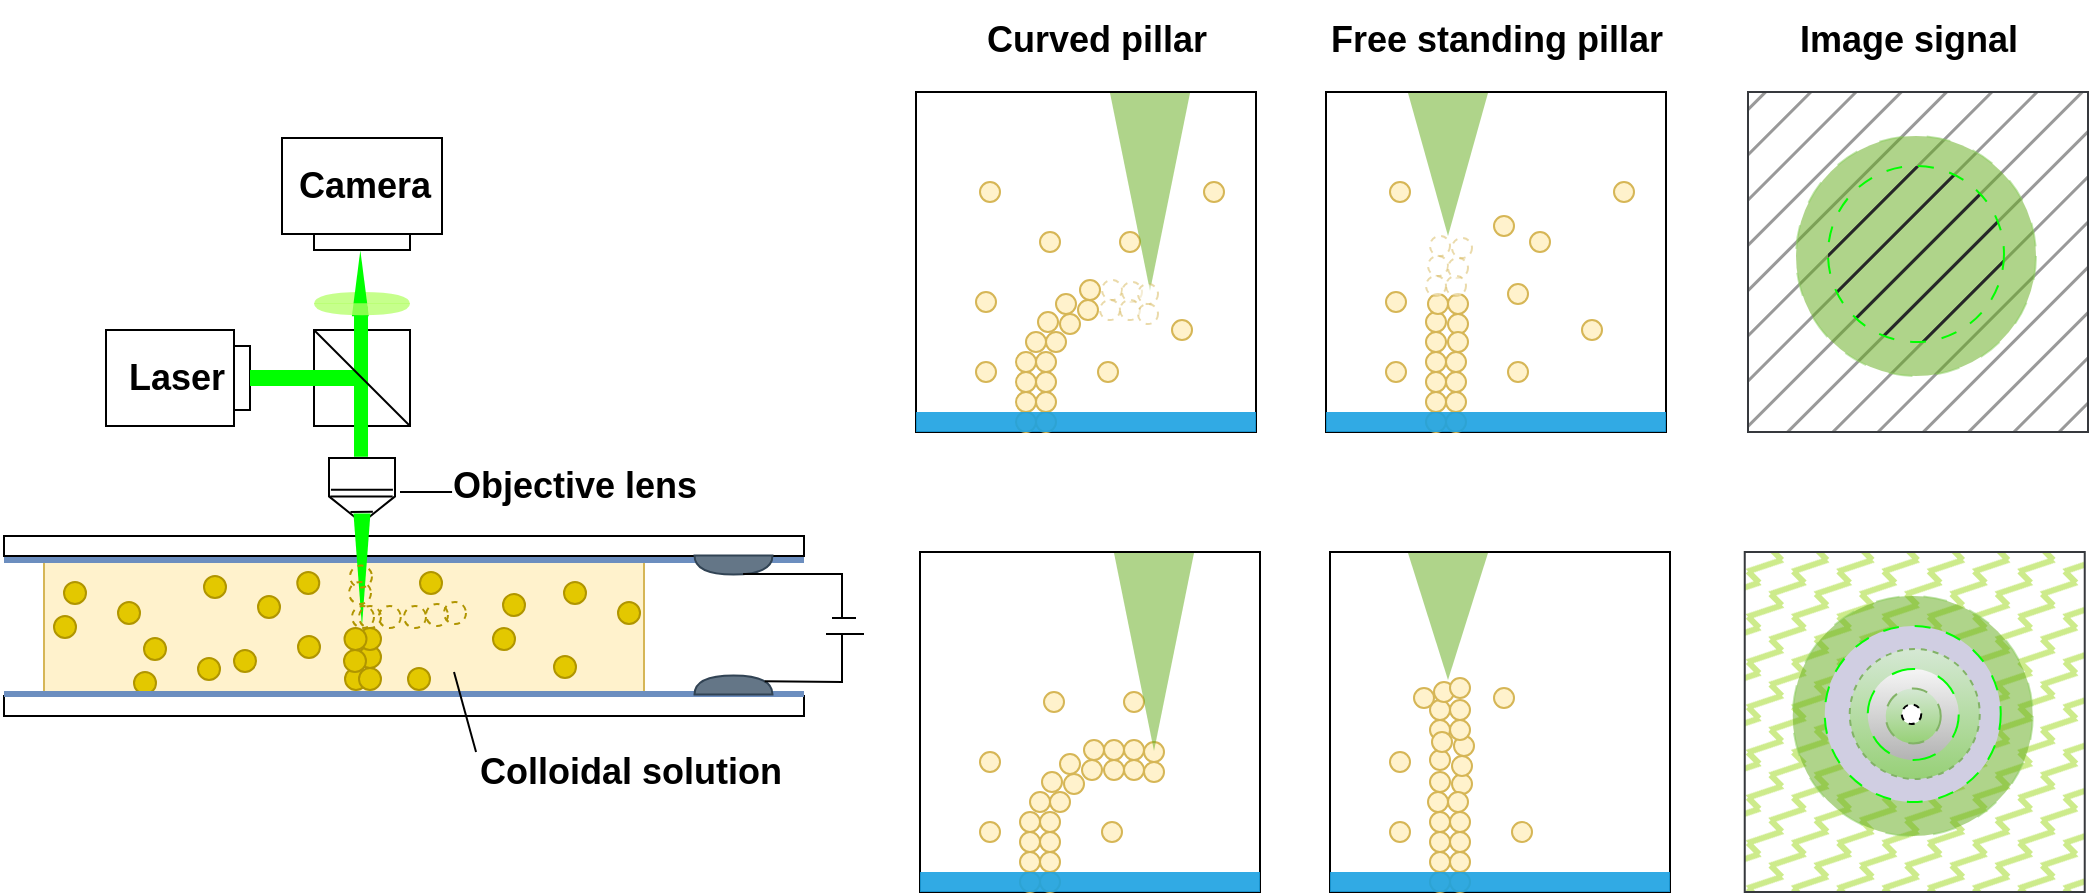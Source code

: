 <mxfile version="24.7.7">
  <diagram name="Page-1" id="SWyc-dwi7kZkshgtD-WO">
    <mxGraphModel dx="1819" dy="492" grid="1" gridSize="10" guides="1" tooltips="1" connect="1" arrows="1" fold="1" page="1" pageScale="1" pageWidth="850" pageHeight="1100" math="0" shadow="0">
      <root>
        <mxCell id="0" />
        <mxCell id="1" parent="0" />
        <mxCell id="fFzvG3VDoZ3x6TU8xBLz-137" value="" style="shape=or;whiteSpace=wrap;html=1;rotation=-90;strokeColor=none;fillColor=#B3FF66;opacity=75;" parent="1" vertex="1">
          <mxGeometry x="-200" y="209" width="6" height="48" as="geometry" />
        </mxCell>
        <mxCell id="fFzvG3VDoZ3x6TU8xBLz-138" value="" style="whiteSpace=wrap;html=1;aspect=fixed;strokeWidth=1;" parent="1" vertex="1">
          <mxGeometry x="80" y="130" width="170" height="170" as="geometry" />
        </mxCell>
        <mxCell id="fFzvG3VDoZ3x6TU8xBLz-139" value="" style="ellipse;whiteSpace=wrap;html=1;aspect=fixed;fillColor=#fff2cc;strokeColor=#d6b656;strokeWidth=1;" parent="1" vertex="1">
          <mxGeometry x="130" y="280" width="10" height="10" as="geometry" />
        </mxCell>
        <mxCell id="fFzvG3VDoZ3x6TU8xBLz-140" value="" style="ellipse;whiteSpace=wrap;html=1;aspect=fixed;fillColor=#fff2cc;strokeColor=#d6b656;strokeWidth=1;" parent="1" vertex="1">
          <mxGeometry x="140" y="290" width="10" height="10" as="geometry" />
        </mxCell>
        <mxCell id="fFzvG3VDoZ3x6TU8xBLz-141" value="" style="ellipse;whiteSpace=wrap;html=1;aspect=fixed;fillColor=#fff2cc;strokeColor=#d6b656;strokeWidth=1;" parent="1" vertex="1">
          <mxGeometry x="130" y="290" width="10" height="10" as="geometry" />
        </mxCell>
        <mxCell id="fFzvG3VDoZ3x6TU8xBLz-142" value="" style="ellipse;whiteSpace=wrap;html=1;aspect=fixed;fillColor=#fff2cc;strokeColor=#d6b656;strokeWidth=1;" parent="1" vertex="1">
          <mxGeometry x="140" y="280" width="10" height="10" as="geometry" />
        </mxCell>
        <mxCell id="fFzvG3VDoZ3x6TU8xBLz-143" value="" style="ellipse;whiteSpace=wrap;html=1;aspect=fixed;fillColor=#fff2cc;strokeColor=#d6b656;strokeWidth=1;" parent="1" vertex="1">
          <mxGeometry x="130" y="260" width="10" height="10" as="geometry" />
        </mxCell>
        <mxCell id="fFzvG3VDoZ3x6TU8xBLz-144" value="" style="ellipse;whiteSpace=wrap;html=1;aspect=fixed;fillColor=#fff2cc;strokeColor=#d6b656;strokeWidth=1;" parent="1" vertex="1">
          <mxGeometry x="140" y="270" width="10" height="10" as="geometry" />
        </mxCell>
        <mxCell id="fFzvG3VDoZ3x6TU8xBLz-145" value="" style="ellipse;whiteSpace=wrap;html=1;aspect=fixed;fillColor=#fff2cc;strokeColor=#d6b656;strokeWidth=1;" parent="1" vertex="1">
          <mxGeometry x="130" y="270" width="10" height="10" as="geometry" />
        </mxCell>
        <mxCell id="fFzvG3VDoZ3x6TU8xBLz-146" value="" style="ellipse;whiteSpace=wrap;html=1;aspect=fixed;fillColor=#fff2cc;strokeColor=#d6b656;strokeWidth=1;" parent="1" vertex="1">
          <mxGeometry x="140" y="260" width="10" height="10" as="geometry" />
        </mxCell>
        <mxCell id="fFzvG3VDoZ3x6TU8xBLz-147" value="" style="ellipse;whiteSpace=wrap;html=1;aspect=fixed;fillColor=#fff2cc;strokeColor=#d6b656;strokeWidth=1;" parent="1" vertex="1">
          <mxGeometry x="152" y="241" width="10" height="10" as="geometry" />
        </mxCell>
        <mxCell id="fFzvG3VDoZ3x6TU8xBLz-148" value="" style="ellipse;whiteSpace=wrap;html=1;aspect=fixed;fillColor=#fff2cc;strokeColor=#d6b656;strokeWidth=1;" parent="1" vertex="1">
          <mxGeometry x="145" y="250" width="10" height="10" as="geometry" />
        </mxCell>
        <mxCell id="fFzvG3VDoZ3x6TU8xBLz-149" value="" style="ellipse;whiteSpace=wrap;html=1;aspect=fixed;fillColor=#fff2cc;strokeColor=#d6b656;strokeWidth=1;" parent="1" vertex="1">
          <mxGeometry x="135" y="250" width="10" height="10" as="geometry" />
        </mxCell>
        <mxCell id="fFzvG3VDoZ3x6TU8xBLz-150" value="" style="ellipse;whiteSpace=wrap;html=1;aspect=fixed;fillColor=#fff2cc;strokeColor=#d6b656;strokeWidth=1;" parent="1" vertex="1">
          <mxGeometry x="141" y="240" width="10" height="10" as="geometry" />
        </mxCell>
        <mxCell id="fFzvG3VDoZ3x6TU8xBLz-151" value="" style="ellipse;whiteSpace=wrap;html=1;aspect=fixed;fillColor=#fff2cc;strokeColor=#d6b656;strokeWidth=1;" parent="1" vertex="1">
          <mxGeometry x="150" y="231" width="10" height="10" as="geometry" />
        </mxCell>
        <mxCell id="fFzvG3VDoZ3x6TU8xBLz-152" value="" style="ellipse;whiteSpace=wrap;html=1;aspect=fixed;fillColor=#fff2cc;strokeColor=#d6b656;strokeWidth=1;" parent="1" vertex="1">
          <mxGeometry x="161" y="234" width="10" height="10" as="geometry" />
        </mxCell>
        <mxCell id="fFzvG3VDoZ3x6TU8xBLz-153" value="" style="ellipse;whiteSpace=wrap;html=1;aspect=fixed;fillColor=#fff2cc;strokeColor=#d6b656;strokeWidth=1;" parent="1" vertex="1">
          <mxGeometry x="162" y="224" width="10" height="10" as="geometry" />
        </mxCell>
        <mxCell id="fFzvG3VDoZ3x6TU8xBLz-154" value="" style="ellipse;whiteSpace=wrap;html=1;aspect=fixed;fillColor=#fff2cc;strokeColor=#d6b656;strokeWidth=1;" parent="1" vertex="1">
          <mxGeometry x="171" y="265" width="10" height="10" as="geometry" />
        </mxCell>
        <mxCell id="fFzvG3VDoZ3x6TU8xBLz-155" value="" style="ellipse;whiteSpace=wrap;html=1;aspect=fixed;fillColor=#fff2cc;strokeColor=#d6b656;strokeWidth=1;" parent="1" vertex="1">
          <mxGeometry x="110" y="230" width="10" height="10" as="geometry" />
        </mxCell>
        <mxCell id="fFzvG3VDoZ3x6TU8xBLz-156" value="" style="ellipse;whiteSpace=wrap;html=1;aspect=fixed;fillColor=#fff2cc;strokeColor=#d6b656;strokeWidth=1;" parent="1" vertex="1">
          <mxGeometry x="110" y="265" width="10" height="10" as="geometry" />
        </mxCell>
        <mxCell id="fFzvG3VDoZ3x6TU8xBLz-157" value="" style="ellipse;whiteSpace=wrap;html=1;aspect=fixed;fillColor=#fff2cc;strokeColor=#d6b656;strokeWidth=1;" parent="1" vertex="1">
          <mxGeometry x="142" y="200" width="10" height="10" as="geometry" />
        </mxCell>
        <mxCell id="fFzvG3VDoZ3x6TU8xBLz-158" value="" style="ellipse;whiteSpace=wrap;html=1;aspect=fixed;fillColor=#fff2cc;strokeColor=#d6b656;strokeWidth=1;" parent="1" vertex="1">
          <mxGeometry x="182" y="200" width="10" height="10" as="geometry" />
        </mxCell>
        <mxCell id="fFzvG3VDoZ3x6TU8xBLz-159" value="" style="triangle;whiteSpace=wrap;html=1;rotation=90;fillColor=#60a917;strokeColor=none;fontColor=#ffffff;opacity=50;" parent="1" vertex="1">
          <mxGeometry x="147.5" y="160" width="99" height="40" as="geometry" />
        </mxCell>
        <mxCell id="fFzvG3VDoZ3x6TU8xBLz-160" value="" style="rounded=0;whiteSpace=wrap;html=1;fillColor=#1ba1e2;fontColor=#ffffff;strokeColor=none;opacity=90;" parent="1" vertex="1">
          <mxGeometry x="80" y="290" width="170" height="10" as="geometry" />
        </mxCell>
        <mxCell id="fFzvG3VDoZ3x6TU8xBLz-161" value="" style="whiteSpace=wrap;html=1;aspect=fixed;strokeWidth=1;" parent="1" vertex="1">
          <mxGeometry x="82" y="360" width="170" height="170" as="geometry" />
        </mxCell>
        <mxCell id="fFzvG3VDoZ3x6TU8xBLz-162" value="" style="ellipse;whiteSpace=wrap;html=1;aspect=fixed;fillColor=#fff2cc;strokeColor=#d6b656;strokeWidth=1;" parent="1" vertex="1">
          <mxGeometry x="132" y="510" width="10" height="10" as="geometry" />
        </mxCell>
        <mxCell id="fFzvG3VDoZ3x6TU8xBLz-163" value="" style="ellipse;whiteSpace=wrap;html=1;aspect=fixed;fillColor=#fff2cc;strokeColor=#d6b656;strokeWidth=1;" parent="1" vertex="1">
          <mxGeometry x="142" y="520" width="10" height="10" as="geometry" />
        </mxCell>
        <mxCell id="fFzvG3VDoZ3x6TU8xBLz-164" value="" style="ellipse;whiteSpace=wrap;html=1;aspect=fixed;fillColor=#fff2cc;strokeColor=#d6b656;strokeWidth=1;" parent="1" vertex="1">
          <mxGeometry x="132" y="520" width="10" height="10" as="geometry" />
        </mxCell>
        <mxCell id="fFzvG3VDoZ3x6TU8xBLz-165" value="" style="ellipse;whiteSpace=wrap;html=1;aspect=fixed;fillColor=#fff2cc;strokeColor=#d6b656;strokeWidth=1;" parent="1" vertex="1">
          <mxGeometry x="142" y="510" width="10" height="10" as="geometry" />
        </mxCell>
        <mxCell id="fFzvG3VDoZ3x6TU8xBLz-166" value="" style="ellipse;whiteSpace=wrap;html=1;aspect=fixed;fillColor=#fff2cc;strokeColor=#d6b656;strokeWidth=1;" parent="1" vertex="1">
          <mxGeometry x="132" y="490" width="10" height="10" as="geometry" />
        </mxCell>
        <mxCell id="fFzvG3VDoZ3x6TU8xBLz-167" value="" style="ellipse;whiteSpace=wrap;html=1;aspect=fixed;fillColor=#fff2cc;strokeColor=#d6b656;strokeWidth=1;" parent="1" vertex="1">
          <mxGeometry x="142" y="500" width="10" height="10" as="geometry" />
        </mxCell>
        <mxCell id="fFzvG3VDoZ3x6TU8xBLz-168" value="" style="ellipse;whiteSpace=wrap;html=1;aspect=fixed;fillColor=#fff2cc;strokeColor=#d6b656;strokeWidth=1;" parent="1" vertex="1">
          <mxGeometry x="132" y="500" width="10" height="10" as="geometry" />
        </mxCell>
        <mxCell id="fFzvG3VDoZ3x6TU8xBLz-169" value="" style="ellipse;whiteSpace=wrap;html=1;aspect=fixed;fillColor=#fff2cc;strokeColor=#d6b656;strokeWidth=1;" parent="1" vertex="1">
          <mxGeometry x="142" y="490" width="10" height="10" as="geometry" />
        </mxCell>
        <mxCell id="fFzvG3VDoZ3x6TU8xBLz-170" value="" style="ellipse;whiteSpace=wrap;html=1;aspect=fixed;fillColor=#fff2cc;strokeColor=#d6b656;strokeWidth=1;" parent="1" vertex="1">
          <mxGeometry x="154" y="471" width="10" height="10" as="geometry" />
        </mxCell>
        <mxCell id="fFzvG3VDoZ3x6TU8xBLz-171" value="" style="ellipse;whiteSpace=wrap;html=1;aspect=fixed;fillColor=#fff2cc;strokeColor=#d6b656;strokeWidth=1;" parent="1" vertex="1">
          <mxGeometry x="147" y="480" width="10" height="10" as="geometry" />
        </mxCell>
        <mxCell id="fFzvG3VDoZ3x6TU8xBLz-172" value="" style="ellipse;whiteSpace=wrap;html=1;aspect=fixed;fillColor=#fff2cc;strokeColor=#d6b656;strokeWidth=1;" parent="1" vertex="1">
          <mxGeometry x="137" y="480" width="10" height="10" as="geometry" />
        </mxCell>
        <mxCell id="fFzvG3VDoZ3x6TU8xBLz-173" value="" style="ellipse;whiteSpace=wrap;html=1;aspect=fixed;fillColor=#fff2cc;strokeColor=#d6b656;strokeWidth=1;" parent="1" vertex="1">
          <mxGeometry x="143" y="470" width="10" height="10" as="geometry" />
        </mxCell>
        <mxCell id="fFzvG3VDoZ3x6TU8xBLz-174" value="" style="ellipse;whiteSpace=wrap;html=1;aspect=fixed;fillColor=#fff2cc;strokeColor=#d6b656;strokeWidth=1;" parent="1" vertex="1">
          <mxGeometry x="152" y="461" width="10" height="10" as="geometry" />
        </mxCell>
        <mxCell id="fFzvG3VDoZ3x6TU8xBLz-175" value="" style="ellipse;whiteSpace=wrap;html=1;aspect=fixed;fillColor=#fff2cc;strokeColor=#d6b656;strokeWidth=1;" parent="1" vertex="1">
          <mxGeometry x="163" y="464" width="10" height="10" as="geometry" />
        </mxCell>
        <mxCell id="fFzvG3VDoZ3x6TU8xBLz-176" value="" style="ellipse;whiteSpace=wrap;html=1;aspect=fixed;fillColor=#fff2cc;strokeColor=#d6b656;strokeWidth=1;" parent="1" vertex="1">
          <mxGeometry x="164" y="454" width="10" height="10" as="geometry" />
        </mxCell>
        <mxCell id="fFzvG3VDoZ3x6TU8xBLz-177" value="" style="ellipse;whiteSpace=wrap;html=1;aspect=fixed;fillColor=#fff2cc;strokeColor=#d6b656;strokeWidth=1;" parent="1" vertex="1">
          <mxGeometry x="174" y="464" width="10" height="10" as="geometry" />
        </mxCell>
        <mxCell id="fFzvG3VDoZ3x6TU8xBLz-178" value="" style="ellipse;whiteSpace=wrap;html=1;aspect=fixed;fillColor=#fff2cc;strokeColor=#d6b656;strokeWidth=1;" parent="1" vertex="1">
          <mxGeometry x="174" y="454" width="10" height="10" as="geometry" />
        </mxCell>
        <mxCell id="fFzvG3VDoZ3x6TU8xBLz-179" value="" style="ellipse;whiteSpace=wrap;html=1;aspect=fixed;fillColor=#fff2cc;strokeColor=#d6b656;strokeWidth=1;" parent="1" vertex="1">
          <mxGeometry x="184" y="454" width="10" height="10" as="geometry" />
        </mxCell>
        <mxCell id="fFzvG3VDoZ3x6TU8xBLz-180" value="" style="ellipse;whiteSpace=wrap;html=1;aspect=fixed;fillColor=#fff2cc;strokeColor=#d6b656;strokeWidth=1;" parent="1" vertex="1">
          <mxGeometry x="184" y="464" width="10" height="10" as="geometry" />
        </mxCell>
        <mxCell id="fFzvG3VDoZ3x6TU8xBLz-181" value="" style="ellipse;whiteSpace=wrap;html=1;aspect=fixed;fillColor=#fff2cc;strokeColor=#d6b656;strokeWidth=1;" parent="1" vertex="1">
          <mxGeometry x="194" y="455" width="10" height="10" as="geometry" />
        </mxCell>
        <mxCell id="fFzvG3VDoZ3x6TU8xBLz-182" value="" style="ellipse;whiteSpace=wrap;html=1;aspect=fixed;fillColor=#fff2cc;strokeColor=#d6b656;strokeWidth=1;" parent="1" vertex="1">
          <mxGeometry x="194" y="465" width="10" height="10" as="geometry" />
        </mxCell>
        <mxCell id="fFzvG3VDoZ3x6TU8xBLz-183" value="" style="ellipse;whiteSpace=wrap;html=1;aspect=fixed;fillColor=#fff2cc;strokeColor=#d6b656;strokeWidth=1;" parent="1" vertex="1">
          <mxGeometry x="173" y="495" width="10" height="10" as="geometry" />
        </mxCell>
        <mxCell id="fFzvG3VDoZ3x6TU8xBLz-184" value="" style="ellipse;whiteSpace=wrap;html=1;aspect=fixed;fillColor=#fff2cc;strokeColor=#d6b656;strokeWidth=1;" parent="1" vertex="1">
          <mxGeometry x="112" y="460" width="10" height="10" as="geometry" />
        </mxCell>
        <mxCell id="fFzvG3VDoZ3x6TU8xBLz-185" value="" style="ellipse;whiteSpace=wrap;html=1;aspect=fixed;fillColor=#fff2cc;strokeColor=#d6b656;strokeWidth=1;" parent="1" vertex="1">
          <mxGeometry x="112" y="495" width="10" height="10" as="geometry" />
        </mxCell>
        <mxCell id="fFzvG3VDoZ3x6TU8xBLz-186" value="" style="ellipse;whiteSpace=wrap;html=1;aspect=fixed;fillColor=#fff2cc;strokeColor=#d6b656;strokeWidth=1;" parent="1" vertex="1">
          <mxGeometry x="144" y="430" width="10" height="10" as="geometry" />
        </mxCell>
        <mxCell id="fFzvG3VDoZ3x6TU8xBLz-187" value="" style="ellipse;whiteSpace=wrap;html=1;aspect=fixed;fillColor=#fff2cc;strokeColor=#d6b656;strokeWidth=1;" parent="1" vertex="1">
          <mxGeometry x="184" y="430" width="10" height="10" as="geometry" />
        </mxCell>
        <mxCell id="fFzvG3VDoZ3x6TU8xBLz-188" value="" style="triangle;whiteSpace=wrap;html=1;rotation=90;fillColor=#60a917;strokeColor=none;fontColor=#ffffff;opacity=50;" parent="1" vertex="1">
          <mxGeometry x="149.5" y="390" width="99" height="40" as="geometry" />
        </mxCell>
        <mxCell id="fFzvG3VDoZ3x6TU8xBLz-189" value="" style="rounded=0;whiteSpace=wrap;html=1;fillColor=#1ba1e2;fontColor=#ffffff;strokeColor=none;opacity=90;" parent="1" vertex="1">
          <mxGeometry x="82" y="520" width="170" height="10" as="geometry" />
        </mxCell>
        <mxCell id="fFzvG3VDoZ3x6TU8xBLz-190" value="" style="ellipse;whiteSpace=wrap;html=1;aspect=fixed;fillColor=#fff2cc;strokeColor=#d6b656;strokeWidth=1;" parent="1" vertex="1">
          <mxGeometry x="112" y="175" width="10" height="10" as="geometry" />
        </mxCell>
        <mxCell id="fFzvG3VDoZ3x6TU8xBLz-191" value="" style="ellipse;whiteSpace=wrap;html=1;aspect=fixed;fillColor=#fff2cc;strokeColor=#d6b656;strokeWidth=1;" parent="1" vertex="1">
          <mxGeometry x="224" y="175" width="10" height="10" as="geometry" />
        </mxCell>
        <mxCell id="fFzvG3VDoZ3x6TU8xBLz-192" value="" style="ellipse;whiteSpace=wrap;html=1;aspect=fixed;fillColor=#fff2cc;strokeColor=#d6b656;strokeWidth=1;" parent="1" vertex="1">
          <mxGeometry x="208" y="244" width="10" height="10" as="geometry" />
        </mxCell>
        <mxCell id="fFzvG3VDoZ3x6TU8xBLz-193" value="" style="ellipse;whiteSpace=wrap;html=1;aspect=fixed;fillColor=#FFFFFF;strokeColor=#d6b656;strokeWidth=1;dashed=1;opacity=50;shadow=0;" parent="1" vertex="1">
          <mxGeometry x="173" y="224" width="10" height="10" as="geometry" />
        </mxCell>
        <mxCell id="fFzvG3VDoZ3x6TU8xBLz-194" value="" style="ellipse;whiteSpace=wrap;html=1;aspect=fixed;fillColor=#FFFFFF;strokeColor=#d6b656;strokeWidth=1;dashed=1;opacity=50;shadow=0;" parent="1" vertex="1">
          <mxGeometry x="183" y="225" width="10" height="10" as="geometry" />
        </mxCell>
        <mxCell id="fFzvG3VDoZ3x6TU8xBLz-195" value="" style="ellipse;whiteSpace=wrap;html=1;aspect=fixed;fillColor=#FFFFFF;strokeColor=#d6b656;strokeWidth=1;dashed=1;opacity=50;shadow=0;" parent="1" vertex="1">
          <mxGeometry x="182" y="234" width="10" height="10" as="geometry" />
        </mxCell>
        <mxCell id="fFzvG3VDoZ3x6TU8xBLz-196" value="" style="ellipse;whiteSpace=wrap;html=1;aspect=fixed;fillColor=#FFFFFF;strokeColor=#d6b656;strokeWidth=1;dashed=1;opacity=50;shadow=0;" parent="1" vertex="1">
          <mxGeometry x="191" y="236" width="10" height="10" as="geometry" />
        </mxCell>
        <mxCell id="fFzvG3VDoZ3x6TU8xBLz-197" value="" style="ellipse;whiteSpace=wrap;html=1;aspect=fixed;fillColor=#FFFFFF;strokeColor=#d6b656;strokeWidth=1;dashed=1;opacity=50;shadow=0;" parent="1" vertex="1">
          <mxGeometry x="191" y="226" width="10" height="10" as="geometry" />
        </mxCell>
        <mxCell id="fFzvG3VDoZ3x6TU8xBLz-198" value="" style="ellipse;whiteSpace=wrap;html=1;aspect=fixed;fillColor=#FFFFFF;strokeColor=#d6b656;strokeWidth=1;dashed=1;opacity=50;shadow=0;" parent="1" vertex="1">
          <mxGeometry x="172" y="234" width="10" height="10" as="geometry" />
        </mxCell>
        <mxCell id="fFzvG3VDoZ3x6TU8xBLz-199" value="" style="whiteSpace=wrap;html=1;aspect=fixed;strokeWidth=1;" parent="1" vertex="1">
          <mxGeometry x="285" y="130" width="170" height="170" as="geometry" />
        </mxCell>
        <mxCell id="fFzvG3VDoZ3x6TU8xBLz-200" value="" style="ellipse;whiteSpace=wrap;html=1;aspect=fixed;fillColor=#fff2cc;strokeColor=#d6b656;strokeWidth=1;" parent="1" vertex="1">
          <mxGeometry x="335" y="280" width="10" height="10" as="geometry" />
        </mxCell>
        <mxCell id="fFzvG3VDoZ3x6TU8xBLz-201" value="" style="ellipse;whiteSpace=wrap;html=1;aspect=fixed;fillColor=#fff2cc;strokeColor=#d6b656;strokeWidth=1;" parent="1" vertex="1">
          <mxGeometry x="345" y="290" width="10" height="10" as="geometry" />
        </mxCell>
        <mxCell id="fFzvG3VDoZ3x6TU8xBLz-202" value="" style="ellipse;whiteSpace=wrap;html=1;aspect=fixed;fillColor=#fff2cc;strokeColor=#d6b656;strokeWidth=1;" parent="1" vertex="1">
          <mxGeometry x="335" y="290" width="10" height="10" as="geometry" />
        </mxCell>
        <mxCell id="fFzvG3VDoZ3x6TU8xBLz-203" value="" style="ellipse;whiteSpace=wrap;html=1;aspect=fixed;fillColor=#fff2cc;strokeColor=#d6b656;strokeWidth=1;" parent="1" vertex="1">
          <mxGeometry x="345" y="280" width="10" height="10" as="geometry" />
        </mxCell>
        <mxCell id="fFzvG3VDoZ3x6TU8xBLz-204" value="" style="ellipse;whiteSpace=wrap;html=1;aspect=fixed;fillColor=#fff2cc;strokeColor=#d6b656;strokeWidth=1;" parent="1" vertex="1">
          <mxGeometry x="335" y="260" width="10" height="10" as="geometry" />
        </mxCell>
        <mxCell id="fFzvG3VDoZ3x6TU8xBLz-205" value="" style="ellipse;whiteSpace=wrap;html=1;aspect=fixed;fillColor=#fff2cc;strokeColor=#d6b656;strokeWidth=1;" parent="1" vertex="1">
          <mxGeometry x="345" y="270" width="10" height="10" as="geometry" />
        </mxCell>
        <mxCell id="fFzvG3VDoZ3x6TU8xBLz-206" value="" style="ellipse;whiteSpace=wrap;html=1;aspect=fixed;fillColor=#fff2cc;strokeColor=#d6b656;strokeWidth=1;" parent="1" vertex="1">
          <mxGeometry x="335" y="270" width="10" height="10" as="geometry" />
        </mxCell>
        <mxCell id="fFzvG3VDoZ3x6TU8xBLz-207" value="" style="ellipse;whiteSpace=wrap;html=1;aspect=fixed;fillColor=#fff2cc;strokeColor=#d6b656;strokeWidth=1;" parent="1" vertex="1">
          <mxGeometry x="345" y="260" width="10" height="10" as="geometry" />
        </mxCell>
        <mxCell id="fFzvG3VDoZ3x6TU8xBLz-208" value="" style="ellipse;whiteSpace=wrap;html=1;aspect=fixed;fillColor=#fff2cc;strokeColor=#d6b656;strokeWidth=1;" parent="1" vertex="1">
          <mxGeometry x="346" y="241" width="10" height="10" as="geometry" />
        </mxCell>
        <mxCell id="fFzvG3VDoZ3x6TU8xBLz-209" value="" style="ellipse;whiteSpace=wrap;html=1;aspect=fixed;fillColor=#fff2cc;strokeColor=#d6b656;strokeWidth=1;" parent="1" vertex="1">
          <mxGeometry x="346" y="250" width="10" height="10" as="geometry" />
        </mxCell>
        <mxCell id="fFzvG3VDoZ3x6TU8xBLz-210" value="" style="ellipse;whiteSpace=wrap;html=1;aspect=fixed;fillColor=#fff2cc;strokeColor=#d6b656;strokeWidth=1;" parent="1" vertex="1">
          <mxGeometry x="335" y="250" width="10" height="10" as="geometry" />
        </mxCell>
        <mxCell id="fFzvG3VDoZ3x6TU8xBLz-211" value="" style="ellipse;whiteSpace=wrap;html=1;aspect=fixed;fillColor=#fff2cc;strokeColor=#d6b656;strokeWidth=1;" parent="1" vertex="1">
          <mxGeometry x="335" y="240" width="10" height="10" as="geometry" />
        </mxCell>
        <mxCell id="fFzvG3VDoZ3x6TU8xBLz-212" value="" style="ellipse;whiteSpace=wrap;html=1;aspect=fixed;fillColor=#fff2cc;strokeColor=#d6b656;strokeWidth=1;" parent="1" vertex="1">
          <mxGeometry x="336" y="231" width="10" height="10" as="geometry" />
        </mxCell>
        <mxCell id="fFzvG3VDoZ3x6TU8xBLz-213" value="" style="ellipse;whiteSpace=wrap;html=1;aspect=fixed;fillColor=#fff2cc;strokeColor=#d6b656;strokeWidth=1;" parent="1" vertex="1">
          <mxGeometry x="346" y="231" width="10" height="10" as="geometry" />
        </mxCell>
        <mxCell id="fFzvG3VDoZ3x6TU8xBLz-214" value="" style="ellipse;whiteSpace=wrap;html=1;aspect=fixed;fillColor=#fff2cc;strokeColor=#d6b656;strokeWidth=1;" parent="1" vertex="1">
          <mxGeometry x="376" y="226" width="10" height="10" as="geometry" />
        </mxCell>
        <mxCell id="fFzvG3VDoZ3x6TU8xBLz-215" value="" style="ellipse;whiteSpace=wrap;html=1;aspect=fixed;fillColor=#fff2cc;strokeColor=#d6b656;strokeWidth=1;" parent="1" vertex="1">
          <mxGeometry x="376" y="265" width="10" height="10" as="geometry" />
        </mxCell>
        <mxCell id="fFzvG3VDoZ3x6TU8xBLz-216" value="" style="ellipse;whiteSpace=wrap;html=1;aspect=fixed;fillColor=#fff2cc;strokeColor=#d6b656;strokeWidth=1;" parent="1" vertex="1">
          <mxGeometry x="315" y="230" width="10" height="10" as="geometry" />
        </mxCell>
        <mxCell id="fFzvG3VDoZ3x6TU8xBLz-217" value="" style="ellipse;whiteSpace=wrap;html=1;aspect=fixed;fillColor=#fff2cc;strokeColor=#d6b656;strokeWidth=1;" parent="1" vertex="1">
          <mxGeometry x="315" y="265" width="10" height="10" as="geometry" />
        </mxCell>
        <mxCell id="fFzvG3VDoZ3x6TU8xBLz-218" value="" style="ellipse;whiteSpace=wrap;html=1;aspect=fixed;fillColor=#fff2cc;strokeColor=#d6b656;strokeWidth=1;" parent="1" vertex="1">
          <mxGeometry x="369" y="192" width="10" height="10" as="geometry" />
        </mxCell>
        <mxCell id="fFzvG3VDoZ3x6TU8xBLz-219" value="" style="ellipse;whiteSpace=wrap;html=1;aspect=fixed;fillColor=#fff2cc;strokeColor=#d6b656;strokeWidth=1;" parent="1" vertex="1">
          <mxGeometry x="387" y="200" width="10" height="10" as="geometry" />
        </mxCell>
        <mxCell id="fFzvG3VDoZ3x6TU8xBLz-220" value="" style="triangle;whiteSpace=wrap;html=1;rotation=90;fillColor=#60a917;strokeColor=none;fontColor=#ffffff;opacity=50;" parent="1" vertex="1">
          <mxGeometry x="310.25" y="146.25" width="71.5" height="40" as="geometry" />
        </mxCell>
        <mxCell id="fFzvG3VDoZ3x6TU8xBLz-221" value="" style="rounded=0;whiteSpace=wrap;html=1;fillColor=#1ba1e2;fontColor=#ffffff;strokeColor=none;opacity=90;" parent="1" vertex="1">
          <mxGeometry x="285" y="290" width="170" height="10" as="geometry" />
        </mxCell>
        <mxCell id="fFzvG3VDoZ3x6TU8xBLz-222" value="" style="whiteSpace=wrap;html=1;aspect=fixed;strokeWidth=1;" parent="1" vertex="1">
          <mxGeometry x="287" y="360" width="170" height="170" as="geometry" />
        </mxCell>
        <mxCell id="fFzvG3VDoZ3x6TU8xBLz-223" value="" style="ellipse;whiteSpace=wrap;html=1;aspect=fixed;fillColor=#fff2cc;strokeColor=#d6b656;strokeWidth=1;" parent="1" vertex="1">
          <mxGeometry x="337" y="510" width="10" height="10" as="geometry" />
        </mxCell>
        <mxCell id="fFzvG3VDoZ3x6TU8xBLz-224" value="" style="ellipse;whiteSpace=wrap;html=1;aspect=fixed;fillColor=#fff2cc;strokeColor=#d6b656;strokeWidth=1;" parent="1" vertex="1">
          <mxGeometry x="347" y="520" width="10" height="10" as="geometry" />
        </mxCell>
        <mxCell id="fFzvG3VDoZ3x6TU8xBLz-225" value="" style="ellipse;whiteSpace=wrap;html=1;aspect=fixed;fillColor=#fff2cc;strokeColor=#d6b656;strokeWidth=1;" parent="1" vertex="1">
          <mxGeometry x="337" y="520" width="10" height="10" as="geometry" />
        </mxCell>
        <mxCell id="fFzvG3VDoZ3x6TU8xBLz-226" value="" style="ellipse;whiteSpace=wrap;html=1;aspect=fixed;fillColor=#fff2cc;strokeColor=#d6b656;strokeWidth=1;" parent="1" vertex="1">
          <mxGeometry x="347" y="510" width="10" height="10" as="geometry" />
        </mxCell>
        <mxCell id="fFzvG3VDoZ3x6TU8xBLz-227" value="" style="ellipse;whiteSpace=wrap;html=1;aspect=fixed;fillColor=#fff2cc;strokeColor=#d6b656;strokeWidth=1;" parent="1" vertex="1">
          <mxGeometry x="337" y="490" width="10" height="10" as="geometry" />
        </mxCell>
        <mxCell id="fFzvG3VDoZ3x6TU8xBLz-228" value="" style="ellipse;whiteSpace=wrap;html=1;aspect=fixed;fillColor=#fff2cc;strokeColor=#d6b656;strokeWidth=1;" parent="1" vertex="1">
          <mxGeometry x="347" y="500" width="10" height="10" as="geometry" />
        </mxCell>
        <mxCell id="fFzvG3VDoZ3x6TU8xBLz-229" value="" style="ellipse;whiteSpace=wrap;html=1;aspect=fixed;fillColor=#fff2cc;strokeColor=#d6b656;strokeWidth=1;" parent="1" vertex="1">
          <mxGeometry x="337" y="500" width="10" height="10" as="geometry" />
        </mxCell>
        <mxCell id="fFzvG3VDoZ3x6TU8xBLz-230" value="" style="ellipse;whiteSpace=wrap;html=1;aspect=fixed;fillColor=#fff2cc;strokeColor=#d6b656;strokeWidth=1;" parent="1" vertex="1">
          <mxGeometry x="347" y="490" width="10" height="10" as="geometry" />
        </mxCell>
        <mxCell id="fFzvG3VDoZ3x6TU8xBLz-231" value="" style="ellipse;whiteSpace=wrap;html=1;aspect=fixed;fillColor=#fff2cc;strokeColor=#d6b656;strokeWidth=1;" parent="1" vertex="1">
          <mxGeometry x="348" y="471" width="10" height="10" as="geometry" />
        </mxCell>
        <mxCell id="fFzvG3VDoZ3x6TU8xBLz-232" value="" style="ellipse;whiteSpace=wrap;html=1;aspect=fixed;fillColor=#fff2cc;strokeColor=#d6b656;strokeWidth=1;" parent="1" vertex="1">
          <mxGeometry x="346" y="480" width="10" height="10" as="geometry" />
        </mxCell>
        <mxCell id="fFzvG3VDoZ3x6TU8xBLz-233" value="" style="ellipse;whiteSpace=wrap;html=1;aspect=fixed;fillColor=#fff2cc;strokeColor=#d6b656;strokeWidth=1;" parent="1" vertex="1">
          <mxGeometry x="336" y="480" width="10" height="10" as="geometry" />
        </mxCell>
        <mxCell id="fFzvG3VDoZ3x6TU8xBLz-234" value="" style="ellipse;whiteSpace=wrap;html=1;aspect=fixed;fillColor=#fff2cc;strokeColor=#d6b656;strokeWidth=1;" parent="1" vertex="1">
          <mxGeometry x="337" y="470" width="10" height="10" as="geometry" />
        </mxCell>
        <mxCell id="fFzvG3VDoZ3x6TU8xBLz-235" value="" style="ellipse;whiteSpace=wrap;html=1;aspect=fixed;fillColor=#fff2cc;strokeColor=#d6b656;strokeWidth=1;" parent="1" vertex="1">
          <mxGeometry x="337" y="459" width="10" height="10" as="geometry" />
        </mxCell>
        <mxCell id="fFzvG3VDoZ3x6TU8xBLz-236" value="" style="ellipse;whiteSpace=wrap;html=1;aspect=fixed;fillColor=#fff2cc;strokeColor=#d6b656;strokeWidth=1;" parent="1" vertex="1">
          <mxGeometry x="348" y="462" width="10" height="10" as="geometry" />
        </mxCell>
        <mxCell id="fFzvG3VDoZ3x6TU8xBLz-237" value="" style="ellipse;whiteSpace=wrap;html=1;aspect=fixed;fillColor=#fff2cc;strokeColor=#d6b656;strokeWidth=1;" parent="1" vertex="1">
          <mxGeometry x="349" y="452" width="10" height="10" as="geometry" />
        </mxCell>
        <mxCell id="fFzvG3VDoZ3x6TU8xBLz-238" value="" style="ellipse;whiteSpace=wrap;html=1;aspect=fixed;fillColor=#fff2cc;strokeColor=#d6b656;strokeWidth=1;" parent="1" vertex="1">
          <mxGeometry x="337" y="444" width="10" height="10" as="geometry" />
        </mxCell>
        <mxCell id="fFzvG3VDoZ3x6TU8xBLz-239" value="" style="ellipse;whiteSpace=wrap;html=1;aspect=fixed;fillColor=#fff2cc;strokeColor=#d6b656;strokeWidth=1;" parent="1" vertex="1">
          <mxGeometry x="337" y="434" width="10" height="10" as="geometry" />
        </mxCell>
        <mxCell id="fFzvG3VDoZ3x6TU8xBLz-240" value="" style="ellipse;whiteSpace=wrap;html=1;aspect=fixed;fillColor=#fff2cc;strokeColor=#d6b656;strokeWidth=1;" parent="1" vertex="1">
          <mxGeometry x="347" y="434" width="10" height="10" as="geometry" />
        </mxCell>
        <mxCell id="fFzvG3VDoZ3x6TU8xBLz-241" value="" style="ellipse;whiteSpace=wrap;html=1;aspect=fixed;fillColor=#fff2cc;strokeColor=#d6b656;strokeWidth=1;" parent="1" vertex="1">
          <mxGeometry x="347" y="444" width="10" height="10" as="geometry" />
        </mxCell>
        <mxCell id="fFzvG3VDoZ3x6TU8xBLz-242" value="" style="ellipse;whiteSpace=wrap;html=1;aspect=fixed;fillColor=#fff2cc;strokeColor=#d6b656;strokeWidth=1;" parent="1" vertex="1">
          <mxGeometry x="339" y="425" width="10" height="10" as="geometry" />
        </mxCell>
        <mxCell id="fFzvG3VDoZ3x6TU8xBLz-243" value="" style="ellipse;whiteSpace=wrap;html=1;aspect=fixed;fillColor=#fff2cc;strokeColor=#d6b656;strokeWidth=1;direction=south;" parent="1" vertex="1">
          <mxGeometry x="338" y="450" width="10" height="10" as="geometry" />
        </mxCell>
        <mxCell id="fFzvG3VDoZ3x6TU8xBLz-244" value="" style="ellipse;whiteSpace=wrap;html=1;aspect=fixed;fillColor=#fff2cc;strokeColor=#d6b656;strokeWidth=1;" parent="1" vertex="1">
          <mxGeometry x="378" y="495" width="10" height="10" as="geometry" />
        </mxCell>
        <mxCell id="fFzvG3VDoZ3x6TU8xBLz-245" value="" style="ellipse;whiteSpace=wrap;html=1;aspect=fixed;fillColor=#fff2cc;strokeColor=#d6b656;strokeWidth=1;" parent="1" vertex="1">
          <mxGeometry x="317" y="460" width="10" height="10" as="geometry" />
        </mxCell>
        <mxCell id="fFzvG3VDoZ3x6TU8xBLz-246" value="" style="ellipse;whiteSpace=wrap;html=1;aspect=fixed;fillColor=#fff2cc;strokeColor=#d6b656;strokeWidth=1;" parent="1" vertex="1">
          <mxGeometry x="317" y="495" width="10" height="10" as="geometry" />
        </mxCell>
        <mxCell id="fFzvG3VDoZ3x6TU8xBLz-247" value="" style="ellipse;whiteSpace=wrap;html=1;aspect=fixed;fillColor=#fff2cc;strokeColor=#d6b656;strokeWidth=1;" parent="1" vertex="1">
          <mxGeometry x="329" y="428" width="10" height="10" as="geometry" />
        </mxCell>
        <mxCell id="fFzvG3VDoZ3x6TU8xBLz-248" value="" style="ellipse;whiteSpace=wrap;html=1;aspect=fixed;fillColor=#fff2cc;strokeColor=#d6b656;strokeWidth=1;" parent="1" vertex="1">
          <mxGeometry x="369" y="428" width="10" height="10" as="geometry" />
        </mxCell>
        <mxCell id="fFzvG3VDoZ3x6TU8xBLz-249" value="" style="triangle;whiteSpace=wrap;html=1;rotation=90;fillColor=#60a917;strokeColor=none;fontColor=#ffffff;opacity=50;" parent="1" vertex="1">
          <mxGeometry x="314.25" y="372.25" width="63.5" height="40" as="geometry" />
        </mxCell>
        <mxCell id="fFzvG3VDoZ3x6TU8xBLz-250" value="" style="rounded=0;whiteSpace=wrap;html=1;fillColor=#1ba1e2;fontColor=#ffffff;strokeColor=none;opacity=90;" parent="1" vertex="1">
          <mxGeometry x="287" y="520" width="170" height="10" as="geometry" />
        </mxCell>
        <mxCell id="fFzvG3VDoZ3x6TU8xBLz-251" value="" style="ellipse;whiteSpace=wrap;html=1;aspect=fixed;fillColor=#fff2cc;strokeColor=#d6b656;strokeWidth=1;" parent="1" vertex="1">
          <mxGeometry x="317" y="175" width="10" height="10" as="geometry" />
        </mxCell>
        <mxCell id="fFzvG3VDoZ3x6TU8xBLz-252" value="" style="ellipse;whiteSpace=wrap;html=1;aspect=fixed;fillColor=#fff2cc;strokeColor=#d6b656;strokeWidth=1;" parent="1" vertex="1">
          <mxGeometry x="429" y="175" width="10" height="10" as="geometry" />
        </mxCell>
        <mxCell id="fFzvG3VDoZ3x6TU8xBLz-253" value="" style="ellipse;whiteSpace=wrap;html=1;aspect=fixed;fillColor=#fff2cc;strokeColor=#d6b656;strokeWidth=1;" parent="1" vertex="1">
          <mxGeometry x="413" y="244" width="10" height="10" as="geometry" />
        </mxCell>
        <mxCell id="fFzvG3VDoZ3x6TU8xBLz-254" value="" style="ellipse;whiteSpace=wrap;html=1;aspect=fixed;fillColor=#FFFFFF;strokeColor=#d6b656;strokeWidth=1;dashed=1;opacity=50;shadow=0;" parent="1" vertex="1">
          <mxGeometry x="336" y="212" width="10" height="10" as="geometry" />
        </mxCell>
        <mxCell id="fFzvG3VDoZ3x6TU8xBLz-255" value="" style="ellipse;whiteSpace=wrap;html=1;aspect=fixed;fillColor=#FFFFFF;strokeColor=#d6b656;strokeWidth=1;dashed=1;opacity=50;shadow=0;" parent="1" vertex="1">
          <mxGeometry x="346" y="213" width="10" height="10" as="geometry" />
        </mxCell>
        <mxCell id="fFzvG3VDoZ3x6TU8xBLz-256" value="" style="ellipse;whiteSpace=wrap;html=1;aspect=fixed;fillColor=#FFFFFF;strokeColor=#d6b656;strokeWidth=1;dashed=1;opacity=50;shadow=0;" parent="1" vertex="1">
          <mxGeometry x="345" y="222" width="10" height="10" as="geometry" />
        </mxCell>
        <mxCell id="fFzvG3VDoZ3x6TU8xBLz-257" value="" style="ellipse;whiteSpace=wrap;html=1;aspect=fixed;fillColor=#FFFFFF;strokeColor=#d6b656;strokeWidth=1;dashed=1;opacity=50;shadow=0;" parent="1" vertex="1">
          <mxGeometry x="348" y="203" width="10" height="10" as="geometry" />
        </mxCell>
        <mxCell id="fFzvG3VDoZ3x6TU8xBLz-258" value="" style="ellipse;whiteSpace=wrap;html=1;aspect=fixed;fillColor=#FFFFFF;strokeColor=#d6b656;strokeWidth=1;dashed=1;opacity=50;shadow=0;" parent="1" vertex="1">
          <mxGeometry x="337" y="202" width="10" height="10" as="geometry" />
        </mxCell>
        <mxCell id="fFzvG3VDoZ3x6TU8xBLz-259" value="" style="ellipse;whiteSpace=wrap;html=1;aspect=fixed;fillColor=#FFFFFF;strokeColor=#d6b656;strokeWidth=1;dashed=1;opacity=50;shadow=0;" parent="1" vertex="1">
          <mxGeometry x="335" y="222" width="10" height="10" as="geometry" />
        </mxCell>
        <mxCell id="fFzvG3VDoZ3x6TU8xBLz-260" value="" style="ellipse;whiteSpace=wrap;html=1;aspect=fixed;fillColor=#fff2cc;strokeColor=#d6b656;strokeWidth=1;" parent="1" vertex="1">
          <mxGeometry x="347" y="423" width="10" height="10" as="geometry" />
        </mxCell>
        <mxCell id="fFzvG3VDoZ3x6TU8xBLz-261" value="" style="whiteSpace=wrap;html=1;aspect=fixed;strokeWidth=1;fillColor=#999999;strokeColor=#36393d;fillStyle=hatch;" parent="1" vertex="1">
          <mxGeometry x="496" y="130" width="170" height="170" as="geometry" />
        </mxCell>
        <mxCell id="fFzvG3VDoZ3x6TU8xBLz-262" value="" style="ellipse;whiteSpace=wrap;html=1;aspect=fixed;dashed=1;dashPattern=12 12;fillColor=#60a917;fontColor=#ffffff;strokeColor=#8ace5f;opacity=50;" parent="1" vertex="1">
          <mxGeometry x="520" y="152" width="120" height="120" as="geometry" />
        </mxCell>
        <mxCell id="fFzvG3VDoZ3x6TU8xBLz-263" value="" style="ellipse;whiteSpace=wrap;html=1;aspect=fixed;dashed=1;dashPattern=8 8;fillColor=#262529;strokeColor=#00FF00;fillStyle=hatch;" parent="1" vertex="1">
          <mxGeometry x="536" y="167" width="88" height="88" as="geometry" />
        </mxCell>
        <mxCell id="fFzvG3VDoZ3x6TU8xBLz-264" value="" style="whiteSpace=wrap;html=1;aspect=fixed;strokeWidth=1;fillColor=#cdeb8b;strokeColor=#36393d;fillStyle=zigzag-line;" parent="1" vertex="1">
          <mxGeometry x="494.37" y="360" width="170" height="170" as="geometry" />
        </mxCell>
        <mxCell id="fFzvG3VDoZ3x6TU8xBLz-265" value="" style="ellipse;whiteSpace=wrap;html=1;aspect=fixed;dashed=1;dashPattern=12 12;fillColor=#60a917;fontColor=#ffffff;strokeColor=#8ace5f;opacity=50;" parent="1" vertex="1">
          <mxGeometry x="518.37" y="382" width="120" height="120" as="geometry" />
        </mxCell>
        <mxCell id="fFzvG3VDoZ3x6TU8xBLz-266" value="" style="ellipse;whiteSpace=wrap;html=1;aspect=fixed;dashed=1;dashPattern=8 8;fillColor=#d0cee2;strokeColor=#00FF00;" parent="1" vertex="1">
          <mxGeometry x="534.37" y="397" width="88" height="88" as="geometry" />
        </mxCell>
        <mxCell id="fFzvG3VDoZ3x6TU8xBLz-267" value="" style="ellipse;whiteSpace=wrap;html=1;aspect=fixed;dashed=1;fillColor=#d5e8d4;strokeColor=#82b366;gradientColor=#97d077;" parent="1" vertex="1">
          <mxGeometry x="546.87" y="408.5" width="65" height="65" as="geometry" />
        </mxCell>
        <mxCell id="fFzvG3VDoZ3x6TU8xBLz-268" value="" style="ellipse;whiteSpace=wrap;html=1;aspect=fixed;dashed=1;dashPattern=12 12;fillColor=#f5f5f5;gradientColor=#b3b3b3;strokeColor=#00FF00;" parent="1" vertex="1">
          <mxGeometry x="555.87" y="418.5" width="45.5" height="45.5" as="geometry" />
        </mxCell>
        <mxCell id="fFzvG3VDoZ3x6TU8xBLz-269" value="" style="ellipse;whiteSpace=wrap;html=1;aspect=fixed;dashed=1;dashPattern=8 8;fillColor=#d5e8d4;gradientColor=#97d077;strokeColor=#82b366;" parent="1" vertex="1">
          <mxGeometry x="564.87" y="428.25" width="27.5" height="27.5" as="geometry" />
        </mxCell>
        <mxCell id="fFzvG3VDoZ3x6TU8xBLz-270" value="" style="ellipse;whiteSpace=wrap;html=1;aspect=fixed;dashed=1;" parent="1" vertex="1">
          <mxGeometry x="572.87" y="436.25" width="9.75" height="9.75" as="geometry" />
        </mxCell>
        <mxCell id="fFzvG3VDoZ3x6TU8xBLz-271" value="Curved pillar" style="text;html=1;align=center;verticalAlign=middle;resizable=0;points=[];autosize=1;strokeColor=none;fillColor=none;fontSize=18;fontStyle=1" parent="1" vertex="1">
          <mxGeometry x="110" y="84" width="120" height="40" as="geometry" />
        </mxCell>
        <mxCell id="fFzvG3VDoZ3x6TU8xBLz-272" value="Free standing pillar" style="text;html=1;align=center;verticalAlign=middle;resizable=0;points=[];autosize=1;strokeColor=none;fillColor=none;fontSize=18;fontStyle=1" parent="1" vertex="1">
          <mxGeometry x="280" y="84" width="180" height="40" as="geometry" />
        </mxCell>
        <mxCell id="fFzvG3VDoZ3x6TU8xBLz-273" value="Image signal" style="text;html=1;align=center;verticalAlign=middle;resizable=0;points=[];autosize=1;strokeColor=none;fillColor=none;fontSize=18;fontStyle=1" parent="1" vertex="1">
          <mxGeometry x="516" y="84" width="120" height="40" as="geometry" />
        </mxCell>
        <mxCell id="fFzvG3VDoZ3x6TU8xBLz-274" value="" style="rounded=0;whiteSpace=wrap;html=1;" parent="1" vertex="1">
          <mxGeometry x="-237" y="153" width="80" height="48" as="geometry" />
        </mxCell>
        <mxCell id="fFzvG3VDoZ3x6TU8xBLz-275" value="" style="rounded=0;whiteSpace=wrap;html=1;" parent="1" vertex="1">
          <mxGeometry x="-221" y="201" width="48" height="8" as="geometry" />
        </mxCell>
        <mxCell id="fFzvG3VDoZ3x6TU8xBLz-276" value="" style="rounded=0;whiteSpace=wrap;html=1;" parent="1" vertex="1">
          <mxGeometry x="-325" y="249" width="64" height="48" as="geometry" />
        </mxCell>
        <mxCell id="fFzvG3VDoZ3x6TU8xBLz-277" value="" style="rounded=0;whiteSpace=wrap;html=1;" parent="1" vertex="1">
          <mxGeometry x="-261" y="257" width="8" height="32" as="geometry" />
        </mxCell>
        <mxCell id="fFzvG3VDoZ3x6TU8xBLz-278" value="" style="whiteSpace=wrap;html=1;aspect=fixed;" parent="1" vertex="1">
          <mxGeometry x="-221" y="249" width="48" height="48" as="geometry" />
        </mxCell>
        <mxCell id="fFzvG3VDoZ3x6TU8xBLz-279" value="" style="rounded=0;whiteSpace=wrap;html=1;strokeColor=none;fillColor=#00FF00;" parent="1" vertex="1">
          <mxGeometry x="-253" y="269" width="58.25" height="8" as="geometry" />
        </mxCell>
        <mxCell id="fFzvG3VDoZ3x6TU8xBLz-280" value="" style="rounded=0;whiteSpace=wrap;html=1;rotation=90;strokeColor=none;fillColor=#00FF00;" parent="1" vertex="1">
          <mxGeometry x="-217.37" y="253.63" width="39.75" height="7" as="geometry" />
        </mxCell>
        <mxCell id="fFzvG3VDoZ3x6TU8xBLz-281" value="" style="triangle;whiteSpace=wrap;html=1;rotation=-90;strokeColor=none;fillColor=#00FF00;" parent="1" vertex="1">
          <mxGeometry x="-214.3" y="221.36" width="32.94" height="8.47" as="geometry" />
        </mxCell>
        <mxCell id="fFzvG3VDoZ3x6TU8xBLz-282" value="" style="shape=or;whiteSpace=wrap;html=1;rotation=90;strokeColor=none;fillColor=#B3FF66;opacity=75;" parent="1" vertex="1">
          <mxGeometry x="-200" y="214.63" width="6" height="48" as="geometry" />
        </mxCell>
        <mxCell id="fFzvG3VDoZ3x6TU8xBLz-283" value="" style="rounded=0;whiteSpace=wrap;html=1;rotation=90;strokeColor=none;fillColor=#00FF00;" parent="1" vertex="1">
          <mxGeometry x="-217.37" y="289" width="39.75" height="7" as="geometry" />
        </mxCell>
        <mxCell id="fFzvG3VDoZ3x6TU8xBLz-284" value="" style="endArrow=none;html=1;rounded=0;entryX=1;entryY=1;entryDx=0;entryDy=0;exitX=0;exitY=0;exitDx=0;exitDy=0;" parent="1" source="fFzvG3VDoZ3x6TU8xBLz-278" target="fFzvG3VDoZ3x6TU8xBLz-278" edge="1">
          <mxGeometry width="50" height="50" relative="1" as="geometry">
            <mxPoint x="-229" y="275" as="sourcePoint" />
            <mxPoint x="-179" y="225" as="targetPoint" />
          </mxGeometry>
        </mxCell>
        <mxCell id="fFzvG3VDoZ3x6TU8xBLz-285" value="" style="shape=loopLimit;whiteSpace=wrap;html=1;size=16;rotation=-180;" parent="1" vertex="1">
          <mxGeometry x="-213.5" y="313" width="33" height="32" as="geometry" />
        </mxCell>
        <mxCell id="fFzvG3VDoZ3x6TU8xBLz-286" value="" style="endArrow=none;html=1;rounded=0;exitX=0.981;exitY=0.397;exitDx=0;exitDy=0;exitPerimeter=0;entryX=0.035;entryY=0.397;entryDx=0;entryDy=0;entryPerimeter=0;" parent="1" source="fFzvG3VDoZ3x6TU8xBLz-285" target="fFzvG3VDoZ3x6TU8xBLz-285" edge="1">
          <mxGeometry width="50" height="50" relative="1" as="geometry">
            <mxPoint x="-197" y="379" as="sourcePoint" />
            <mxPoint x="-147" y="329" as="targetPoint" />
          </mxGeometry>
        </mxCell>
        <mxCell id="fFzvG3VDoZ3x6TU8xBLz-287" value="" style="endArrow=none;html=1;rounded=0;exitX=0.675;exitY=0.155;exitDx=0;exitDy=0;exitPerimeter=0;entryX=0.335;entryY=0.161;entryDx=0;entryDy=0;entryPerimeter=0;" parent="1" source="fFzvG3VDoZ3x6TU8xBLz-285" target="fFzvG3VDoZ3x6TU8xBLz-285" edge="1">
          <mxGeometry width="50" height="50" relative="1" as="geometry">
            <mxPoint x="-205" y="340" as="sourcePoint" />
            <mxPoint x="-174" y="340" as="targetPoint" />
          </mxGeometry>
        </mxCell>
        <mxCell id="fFzvG3VDoZ3x6TU8xBLz-288" value="" style="endArrow=none;html=1;rounded=0;exitX=0.981;exitY=0.397;exitDx=0;exitDy=0;exitPerimeter=0;entryX=0.035;entryY=0.397;entryDx=0;entryDy=0;entryPerimeter=0;" parent="1" edge="1">
          <mxGeometry width="50" height="50" relative="1" as="geometry">
            <mxPoint x="-212.53" y="328.88" as="sourcePoint" />
            <mxPoint x="-181.53" y="328.88" as="targetPoint" />
          </mxGeometry>
        </mxCell>
        <mxCell id="fFzvG3VDoZ3x6TU8xBLz-289" value="" style="rounded=0;whiteSpace=wrap;html=1;fillColor=#fff2cc;strokeColor=#d6b656;" parent="1" vertex="1">
          <mxGeometry x="-356" y="352" width="300" height="90" as="geometry" />
        </mxCell>
        <mxCell id="fFzvG3VDoZ3x6TU8xBLz-290" value="" style="ellipse;whiteSpace=wrap;html=1;aspect=fixed;fillColor=#e3c800;strokeColor=#B09500;fontColor=#000000;" parent="1" vertex="1">
          <mxGeometry x="-276" y="372" width="11" height="11" as="geometry" />
        </mxCell>
        <mxCell id="fFzvG3VDoZ3x6TU8xBLz-291" value="" style="rounded=0;whiteSpace=wrap;html=1;" parent="1" vertex="1">
          <mxGeometry x="-376" y="352" width="400" height="10" as="geometry" />
        </mxCell>
        <mxCell id="fFzvG3VDoZ3x6TU8xBLz-292" value="" style="rounded=0;whiteSpace=wrap;html=1;" parent="1" vertex="1">
          <mxGeometry x="-376" y="432" width="400" height="10" as="geometry" />
        </mxCell>
        <mxCell id="fFzvG3VDoZ3x6TU8xBLz-293" value="" style="ellipse;whiteSpace=wrap;html=1;aspect=fixed;fillColor=#e3c800;strokeColor=#B09500;fontColor=#000000;" parent="1" vertex="1">
          <mxGeometry x="-306" y="403" width="11" height="11" as="geometry" />
        </mxCell>
        <mxCell id="fFzvG3VDoZ3x6TU8xBLz-294" value="" style="ellipse;whiteSpace=wrap;html=1;aspect=fixed;fillColor=#e3c800;strokeColor=#B09500;fontColor=#000000;" parent="1" vertex="1">
          <mxGeometry x="-198.5" y="407" width="11" height="11" as="geometry" />
        </mxCell>
        <mxCell id="fFzvG3VDoZ3x6TU8xBLz-295" value="" style="ellipse;whiteSpace=wrap;html=1;aspect=fixed;fillColor=#e3c800;strokeColor=#B09500;fontColor=#000000;" parent="1" vertex="1">
          <mxGeometry x="-168" y="370" width="11" height="11" as="geometry" />
        </mxCell>
        <mxCell id="fFzvG3VDoZ3x6TU8xBLz-296" value="" style="ellipse;whiteSpace=wrap;html=1;aspect=fixed;fillColor=#e3c800;strokeColor=#B09500;fontColor=#000000;" parent="1" vertex="1">
          <mxGeometry x="-346" y="375" width="11" height="11" as="geometry" />
        </mxCell>
        <mxCell id="fFzvG3VDoZ3x6TU8xBLz-297" value="" style="ellipse;whiteSpace=wrap;html=1;aspect=fixed;fillColor=#e3c800;strokeColor=#B09500;fontColor=#000000;" parent="1" vertex="1">
          <mxGeometry x="-96" y="375" width="11" height="11" as="geometry" />
        </mxCell>
        <mxCell id="fFzvG3VDoZ3x6TU8xBLz-298" value="" style="ellipse;whiteSpace=wrap;html=1;aspect=fixed;fillColor=#e3c800;strokeColor=#B09500;fontColor=#000000;" parent="1" vertex="1">
          <mxGeometry x="-249" y="382" width="11" height="11" as="geometry" />
        </mxCell>
        <mxCell id="fFzvG3VDoZ3x6TU8xBLz-299" value="" style="ellipse;whiteSpace=wrap;html=1;aspect=fixed;fillColor=#e3c800;strokeColor=#B09500;fontColor=#000000;" parent="1" vertex="1">
          <mxGeometry x="-279" y="413" width="11" height="11" as="geometry" />
        </mxCell>
        <mxCell id="fFzvG3VDoZ3x6TU8xBLz-300" value="" style="ellipse;whiteSpace=wrap;html=1;aspect=fixed;fillColor=#e3c800;strokeColor=#B09500;fontColor=#000000;" parent="1" vertex="1">
          <mxGeometry x="-229" y="402" width="11" height="11" as="geometry" />
        </mxCell>
        <mxCell id="fFzvG3VDoZ3x6TU8xBLz-301" value="" style="ellipse;whiteSpace=wrap;html=1;aspect=fixed;fillColor=#e3c800;strokeColor=#B09500;fontColor=#000000;direction=west;" parent="1" vertex="1">
          <mxGeometry x="-205.5" y="418" width="11" height="11" as="geometry" />
        </mxCell>
        <mxCell id="fFzvG3VDoZ3x6TU8xBLz-302" value="" style="ellipse;whiteSpace=wrap;html=1;aspect=fixed;fillColor=#e3c800;strokeColor=#B09500;fontColor=#000000;" parent="1" vertex="1">
          <mxGeometry x="-319" y="385" width="11" height="11" as="geometry" />
        </mxCell>
        <mxCell id="fFzvG3VDoZ3x6TU8xBLz-303" value="" style="ellipse;whiteSpace=wrap;html=1;aspect=fixed;fillColor=#e3c800;strokeColor=#B09500;fontColor=#000000;" parent="1" vertex="1">
          <mxGeometry x="-69" y="385" width="11" height="11" as="geometry" />
        </mxCell>
        <mxCell id="fFzvG3VDoZ3x6TU8xBLz-304" value="" style="ellipse;whiteSpace=wrap;html=1;aspect=fixed;fillColor=#e3c800;strokeColor=#B09500;fontColor=#000000;" parent="1" vertex="1">
          <mxGeometry x="-198.5" y="398" width="11" height="11" as="geometry" />
        </mxCell>
        <mxCell id="fFzvG3VDoZ3x6TU8xBLz-305" value="" style="ellipse;whiteSpace=wrap;html=1;aspect=fixed;fillColor=#e3c800;strokeColor=#B09500;fontColor=#000000;" parent="1" vertex="1">
          <mxGeometry x="-311" y="420" width="11" height="11" as="geometry" />
        </mxCell>
        <mxCell id="fFzvG3VDoZ3x6TU8xBLz-306" value="" style="ellipse;whiteSpace=wrap;html=1;aspect=fixed;fillColor=#e3c800;strokeColor=#B09500;fontColor=#000000;" parent="1" vertex="1">
          <mxGeometry x="-261" y="409" width="11" height="11" as="geometry" />
        </mxCell>
        <mxCell id="fFzvG3VDoZ3x6TU8xBLz-307" value="" style="ellipse;whiteSpace=wrap;html=1;aspect=fixed;fillColor=#e3c800;strokeColor=#B09500;fontColor=#000000;" parent="1" vertex="1">
          <mxGeometry x="-198.5" y="418" width="11" height="11" as="geometry" />
        </mxCell>
        <mxCell id="fFzvG3VDoZ3x6TU8xBLz-308" value="" style="ellipse;whiteSpace=wrap;html=1;aspect=fixed;fillColor=#e3c800;strokeColor=#B09500;fontColor=#000000;" parent="1" vertex="1">
          <mxGeometry x="-351" y="392" width="11" height="11" as="geometry" />
        </mxCell>
        <mxCell id="fFzvG3VDoZ3x6TU8xBLz-309" value="" style="ellipse;whiteSpace=wrap;html=1;aspect=fixed;fillColor=#e3c800;strokeColor=#B09500;fontColor=#000000;" parent="1" vertex="1">
          <mxGeometry x="-101" y="412" width="11" height="11" as="geometry" />
        </mxCell>
        <mxCell id="fFzvG3VDoZ3x6TU8xBLz-310" value="" style="ellipse;whiteSpace=wrap;html=1;aspect=fixed;fillColor=#e3c800;strokeColor=#B09500;fontColor=#000000;" parent="1" vertex="1">
          <mxGeometry x="-205.75" y="398" width="11" height="11" as="geometry" />
        </mxCell>
        <mxCell id="fFzvG3VDoZ3x6TU8xBLz-311" value="" style="ellipse;whiteSpace=wrap;html=1;aspect=fixed;fillColor=#e3c800;strokeColor=#B09500;fontColor=#000000;" parent="1" vertex="1">
          <mxGeometry x="-126.5" y="381" width="11" height="11" as="geometry" />
        </mxCell>
        <mxCell id="fFzvG3VDoZ3x6TU8xBLz-312" value="" style="ellipse;whiteSpace=wrap;html=1;aspect=fixed;fillColor=#e3c800;strokeColor=#B09500;fontColor=#000000;" parent="1" vertex="1">
          <mxGeometry x="-229.37" y="370" width="11" height="11" as="geometry" />
        </mxCell>
        <mxCell id="fFzvG3VDoZ3x6TU8xBLz-313" value="" style="ellipse;whiteSpace=wrap;html=1;aspect=fixed;fillColor=#e3c800;strokeColor=#B09500;fontColor=#000000;" parent="1" vertex="1">
          <mxGeometry x="-174" y="418" width="11" height="11" as="geometry" />
        </mxCell>
        <mxCell id="fFzvG3VDoZ3x6TU8xBLz-314" value="" style="ellipse;whiteSpace=wrap;html=1;aspect=fixed;fillColor=#e3c800;strokeColor=#B09500;fontColor=#000000;" parent="1" vertex="1">
          <mxGeometry x="-206" y="409" width="11" height="11" as="geometry" />
        </mxCell>
        <mxCell id="fFzvG3VDoZ3x6TU8xBLz-315" value="" style="ellipse;whiteSpace=wrap;html=1;aspect=fixed;fillColor=#e3c800;strokeColor=#B09500;fontColor=#000000;" parent="1" vertex="1">
          <mxGeometry x="-131.5" y="398" width="11" height="11" as="geometry" />
        </mxCell>
        <mxCell id="fFzvG3VDoZ3x6TU8xBLz-316" value="" style="endArrow=none;html=1;rounded=0;exitX=0;exitY=1;exitDx=0;exitDy=0;entryX=1;entryY=1;entryDx=0;entryDy=0;strokeWidth=3;fillColor=#dae8fc;strokeColor=#6c8ebf;" parent="1" edge="1">
          <mxGeometry width="50" height="50" relative="1" as="geometry">
            <mxPoint x="-376" y="364" as="sourcePoint" />
            <mxPoint x="24" y="364" as="targetPoint" />
          </mxGeometry>
        </mxCell>
        <mxCell id="fFzvG3VDoZ3x6TU8xBLz-317" value="" style="endArrow=none;html=1;rounded=0;exitX=0;exitY=1;exitDx=0;exitDy=0;entryX=1;entryY=1;entryDx=0;entryDy=0;strokeWidth=3;fillColor=#dae8fc;strokeColor=#6c8ebf;" parent="1" edge="1">
          <mxGeometry width="50" height="50" relative="1" as="geometry">
            <mxPoint x="-376" y="431" as="sourcePoint" />
            <mxPoint x="24" y="431" as="targetPoint" />
          </mxGeometry>
        </mxCell>
        <mxCell id="fFzvG3VDoZ3x6TU8xBLz-318" value="" style="shape=or;whiteSpace=wrap;html=1;rotation=90;fillColor=#647687;fontColor=#ffffff;strokeColor=#314354;" parent="1" vertex="1">
          <mxGeometry x="-16" y="347" width="9.5" height="39" as="geometry" />
        </mxCell>
        <mxCell id="fFzvG3VDoZ3x6TU8xBLz-319" value="" style="shape=or;whiteSpace=wrap;html=1;rotation=-90;fillColor=#647687;fontColor=#ffffff;strokeColor=#314354;" parent="1" vertex="1">
          <mxGeometry x="-16" y="407" width="9.5" height="39" as="geometry" />
        </mxCell>
        <mxCell id="fFzvG3VDoZ3x6TU8xBLz-320" value="" style="triangle;whiteSpace=wrap;html=1;rotation=90;strokeColor=none;fillColor=#00FF00;" parent="1" vertex="1">
          <mxGeometry x="-225.28" y="364.78" width="56.5" height="8.47" as="geometry" />
        </mxCell>
        <mxCell id="fFzvG3VDoZ3x6TU8xBLz-321" value="" style="ellipse;whiteSpace=wrap;html=1;aspect=fixed;fillColor=none;strokeColor=#B09500;fontColor=#000000;fillStyle=auto;dashed=1;" parent="1" vertex="1">
          <mxGeometry x="-202" y="387" width="11" height="11" as="geometry" />
        </mxCell>
        <mxCell id="fFzvG3VDoZ3x6TU8xBLz-322" value="" style="ellipse;whiteSpace=wrap;html=1;aspect=fixed;fillColor=none;strokeColor=#B09500;fontColor=#000000;fillStyle=auto;dashed=1;" parent="1" vertex="1">
          <mxGeometry x="-198.5" y="387" width="11" height="11" as="geometry" />
        </mxCell>
        <mxCell id="fFzvG3VDoZ3x6TU8xBLz-323" value="" style="ellipse;whiteSpace=wrap;html=1;aspect=fixed;fillColor=none;strokeColor=#B09500;fontColor=#000000;fillStyle=auto;dashed=1;" parent="1" vertex="1">
          <mxGeometry x="-165" y="386" width="11" height="11" as="geometry" />
        </mxCell>
        <mxCell id="fFzvG3VDoZ3x6TU8xBLz-324" value="" style="ellipse;whiteSpace=wrap;html=1;aspect=fixed;fillColor=none;strokeColor=#B09500;fontColor=#000000;fillStyle=auto;dashed=1;" parent="1" vertex="1">
          <mxGeometry x="-203.5" y="375" width="11" height="11" as="geometry" />
        </mxCell>
        <mxCell id="fFzvG3VDoZ3x6TU8xBLz-325" value="" style="ellipse;whiteSpace=wrap;html=1;aspect=fixed;fillColor=none;strokeColor=#B09500;fontColor=#000000;fillStyle=auto;dashed=1;" parent="1" vertex="1">
          <mxGeometry x="-188.62" y="387" width="11" height="11" as="geometry" />
        </mxCell>
        <mxCell id="fFzvG3VDoZ3x6TU8xBLz-326" value="" style="ellipse;whiteSpace=wrap;html=1;aspect=fixed;fillColor=none;strokeColor=#B09500;fontColor=#000000;fillStyle=auto;dashed=1;" parent="1" vertex="1">
          <mxGeometry x="-176" y="387" width="11" height="11" as="geometry" />
        </mxCell>
        <mxCell id="fFzvG3VDoZ3x6TU8xBLz-327" value="" style="ellipse;whiteSpace=wrap;html=1;aspect=fixed;fillColor=none;strokeColor=#B09500;fontColor=#000000;fillStyle=auto;dashed=1;" parent="1" vertex="1">
          <mxGeometry x="-203" y="366.78" width="11" height="11" as="geometry" />
        </mxCell>
        <mxCell id="fFzvG3VDoZ3x6TU8xBLz-328" value="" style="ellipse;whiteSpace=wrap;html=1;aspect=fixed;fillColor=none;strokeColor=#B09500;fontColor=#000000;fillStyle=auto;dashed=1;" parent="1" vertex="1">
          <mxGeometry x="-156" y="385" width="11" height="11" as="geometry" />
        </mxCell>
        <mxCell id="fFzvG3VDoZ3x6TU8xBLz-329" value="" style="endArrow=none;html=1;rounded=0;exitX=0.976;exitY=0.377;exitDx=0;exitDy=0;exitPerimeter=0;" parent="1" source="fFzvG3VDoZ3x6TU8xBLz-318" edge="1">
          <mxGeometry width="50" height="50" relative="1" as="geometry">
            <mxPoint x="24" y="396" as="sourcePoint" />
            <mxPoint x="43" y="393" as="targetPoint" />
            <Array as="points">
              <mxPoint x="43" y="371" />
            </Array>
          </mxGeometry>
        </mxCell>
        <mxCell id="fFzvG3VDoZ3x6TU8xBLz-330" value="" style="endArrow=none;html=1;rounded=0;exitX=0.7;exitY=0.9;exitDx=0;exitDy=0;exitPerimeter=0;" parent="1" source="fFzvG3VDoZ3x6TU8xBLz-319" edge="1">
          <mxGeometry width="50" height="50" relative="1" as="geometry">
            <mxPoint x="2" y="379" as="sourcePoint" />
            <mxPoint x="43" y="401" as="targetPoint" />
            <Array as="points">
              <mxPoint x="43" y="425" />
            </Array>
          </mxGeometry>
        </mxCell>
        <mxCell id="fFzvG3VDoZ3x6TU8xBLz-331" value="" style="endArrow=none;html=1;rounded=0;" parent="1" edge="1">
          <mxGeometry width="50" height="50" relative="1" as="geometry">
            <mxPoint x="35" y="401" as="sourcePoint" />
            <mxPoint x="54" y="401" as="targetPoint" />
          </mxGeometry>
        </mxCell>
        <mxCell id="fFzvG3VDoZ3x6TU8xBLz-332" value="" style="endArrow=none;html=1;rounded=0;" parent="1" edge="1">
          <mxGeometry width="50" height="50" relative="1" as="geometry">
            <mxPoint x="38" y="393" as="sourcePoint" />
            <mxPoint x="50" y="393" as="targetPoint" />
          </mxGeometry>
        </mxCell>
        <mxCell id="fFzvG3VDoZ3x6TU8xBLz-333" value="Camera" style="text;html=1;align=center;verticalAlign=middle;resizable=0;points=[];autosize=1;strokeColor=none;fillColor=none;fontSize=18;fontStyle=1" parent="1" vertex="1">
          <mxGeometry x="-241" y="157" width="90" height="40" as="geometry" />
        </mxCell>
        <mxCell id="fFzvG3VDoZ3x6TU8xBLz-334" value="Laser" style="text;html=1;align=center;verticalAlign=middle;resizable=0;points=[];autosize=1;strokeColor=none;fillColor=none;fontSize=18;fontStyle=1" parent="1" vertex="1">
          <mxGeometry x="-325" y="253" width="70" height="40" as="geometry" />
        </mxCell>
        <mxCell id="fFzvG3VDoZ3x6TU8xBLz-335" value="Objective lens" style="text;html=1;align=center;verticalAlign=middle;resizable=0;points=[];autosize=1;strokeColor=none;fillColor=none;fontSize=18;fontStyle=1" parent="1" vertex="1">
          <mxGeometry x="-160.78" y="307" width="140" height="40" as="geometry" />
        </mxCell>
        <mxCell id="fFzvG3VDoZ3x6TU8xBLz-336" value="Colloidal solution" style="text;html=1;align=center;verticalAlign=middle;resizable=0;points=[];autosize=1;strokeColor=none;fillColor=none;fontSize=18;fontStyle=1" parent="1" vertex="1">
          <mxGeometry x="-143.5" y="450" width="160" height="40" as="geometry" />
        </mxCell>
        <mxCell id="fFzvG3VDoZ3x6TU8xBLz-337" value="" style="endArrow=none;html=1;rounded=0;entryX=0.063;entryY=0.575;entryDx=0;entryDy=0;entryPerimeter=0;" parent="1" target="fFzvG3VDoZ3x6TU8xBLz-335" edge="1">
          <mxGeometry width="50" height="50" relative="1" as="geometry">
            <mxPoint x="-178" y="330" as="sourcePoint" />
            <mxPoint x="-127.62" y="272" as="targetPoint" />
          </mxGeometry>
        </mxCell>
        <mxCell id="fFzvG3VDoZ3x6TU8xBLz-338" value="" style="endArrow=none;html=1;rounded=0;entryX=0.022;entryY=0.25;entryDx=0;entryDy=0;entryPerimeter=0;" parent="1" target="fFzvG3VDoZ3x6TU8xBLz-336" edge="1">
          <mxGeometry width="50" height="50" relative="1" as="geometry">
            <mxPoint x="-151" y="420" as="sourcePoint" />
            <mxPoint x="-125" y="420" as="targetPoint" />
          </mxGeometry>
        </mxCell>
      </root>
    </mxGraphModel>
  </diagram>
</mxfile>
